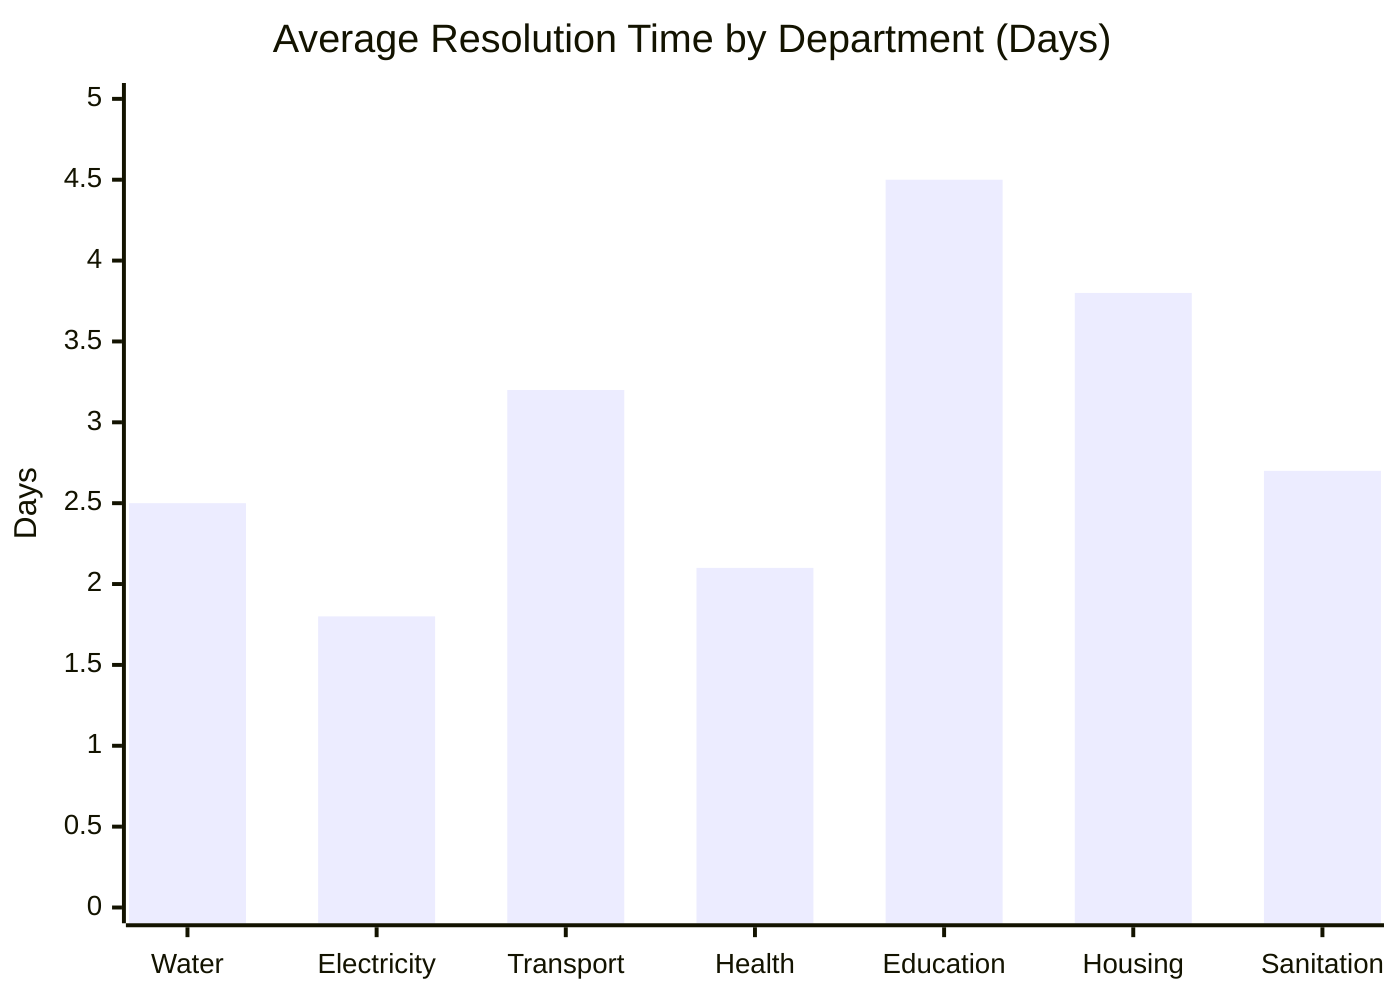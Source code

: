 xychart-beta
    title "Average Resolution Time by Department (Days)"
    x-axis [Water, Electricity, Transport, Health, Education, Housing, Sanitation]
    y-axis "Days" 0 --> 5
    bar [2.5, 1.8, 3.2, 2.1, 4.5, 3.8, 2.7]
